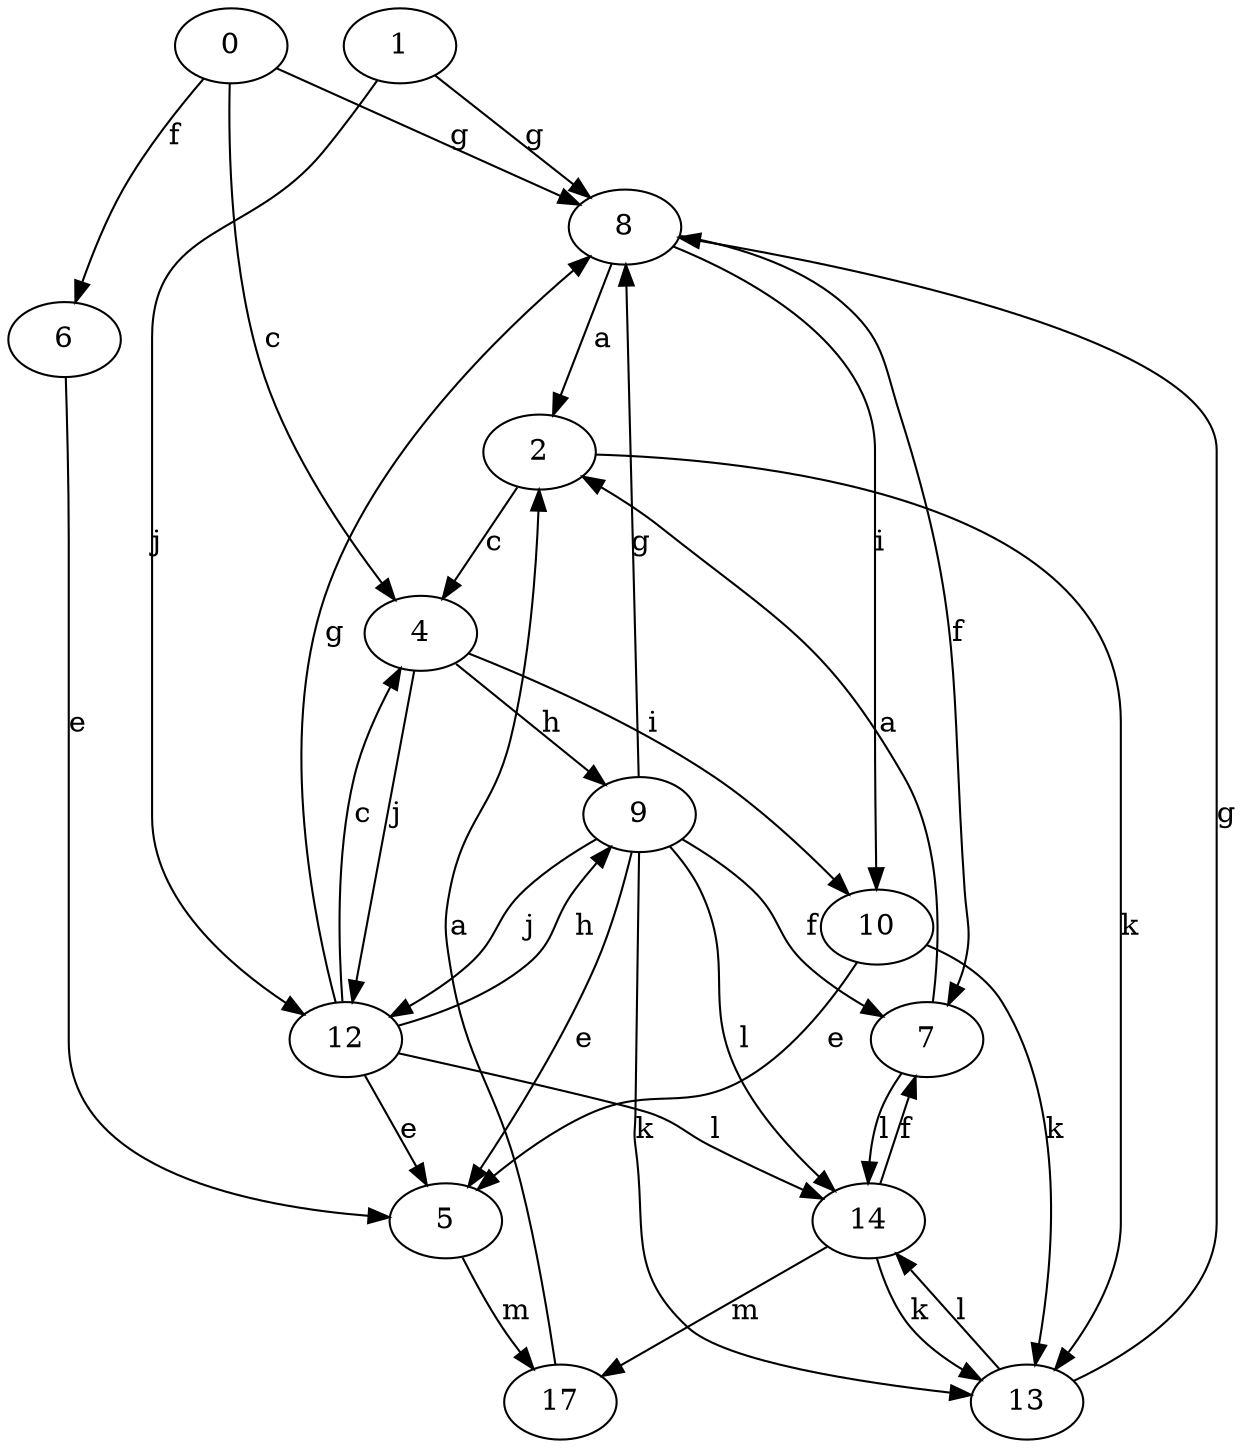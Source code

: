 strict digraph  {
1;
2;
4;
5;
6;
7;
8;
9;
10;
0;
12;
13;
14;
17;
1 -> 8  [label=g];
1 -> 12  [label=j];
2 -> 4  [label=c];
2 -> 13  [label=k];
4 -> 9  [label=h];
4 -> 10  [label=i];
4 -> 12  [label=j];
5 -> 17  [label=m];
6 -> 5  [label=e];
7 -> 2  [label=a];
7 -> 14  [label=l];
8 -> 2  [label=a];
8 -> 7  [label=f];
8 -> 10  [label=i];
9 -> 5  [label=e];
9 -> 7  [label=f];
9 -> 8  [label=g];
9 -> 12  [label=j];
9 -> 13  [label=k];
9 -> 14  [label=l];
10 -> 5  [label=e];
10 -> 13  [label=k];
0 -> 4  [label=c];
0 -> 6  [label=f];
0 -> 8  [label=g];
12 -> 4  [label=c];
12 -> 5  [label=e];
12 -> 8  [label=g];
12 -> 9  [label=h];
12 -> 14  [label=l];
13 -> 8  [label=g];
13 -> 14  [label=l];
14 -> 7  [label=f];
14 -> 13  [label=k];
14 -> 17  [label=m];
17 -> 2  [label=a];
}
